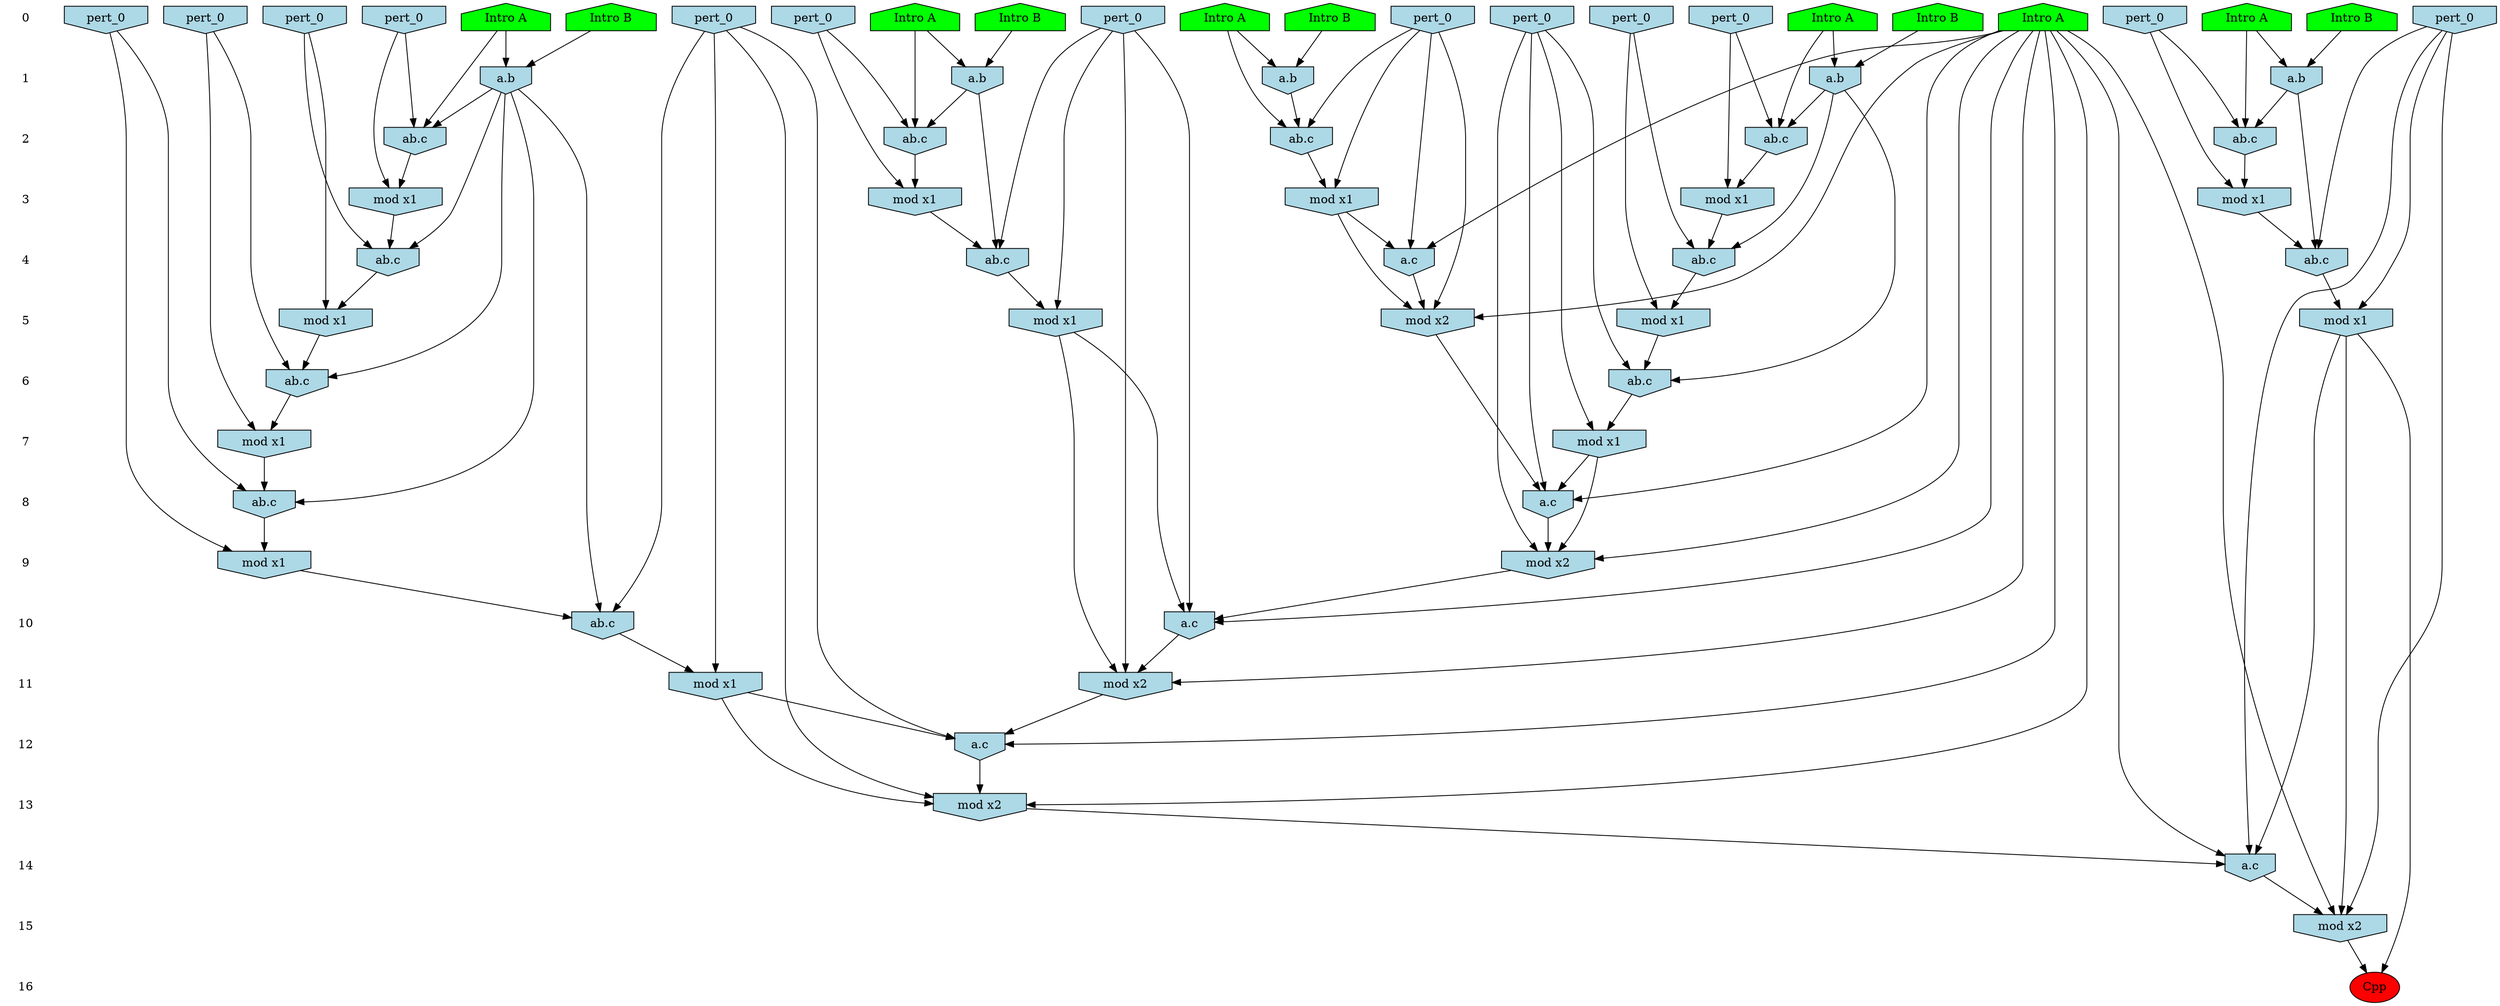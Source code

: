 /* Compression of 1 causal flows obtained in average at 2.002935E+01 t.u */
/* Compressed causal flows were: [6] */
digraph G{
 ranksep=.5 ; 
{ rank = same ; "0" [shape=plaintext] ; node_1 [label ="Intro B", shape=house, style=filled, fillcolor=green] ;
node_2 [label ="Intro B", shape=house, style=filled, fillcolor=green] ;
node_3 [label ="Intro A", shape=house, style=filled, fillcolor=green] ;
node_4 [label ="Intro B", shape=house, style=filled, fillcolor=green] ;
node_5 [label ="Intro A", shape=house, style=filled, fillcolor=green] ;
node_6 [label ="Intro B", shape=house, style=filled, fillcolor=green] ;
node_7 [label ="Intro A", shape=house, style=filled, fillcolor=green] ;
node_8 [label ="Intro A", shape=house, style=filled, fillcolor=green] ;
node_9 [label ="Intro B", shape=house, style=filled, fillcolor=green] ;
node_10 [label ="Intro A", shape=house, style=filled, fillcolor=green] ;
node_11 [label ="Intro A", shape=house, style=filled, fillcolor=green] ;
node_17 [label="pert_0", shape=invhouse, style=filled, fillcolor = lightblue] ;
node_18 [label="pert_0", shape=invhouse, style=filled, fillcolor = lightblue] ;
node_19 [label="pert_0", shape=invhouse, style=filled, fillcolor = lightblue] ;
node_20 [label="pert_0", shape=invhouse, style=filled, fillcolor = lightblue] ;
node_21 [label="pert_0", shape=invhouse, style=filled, fillcolor = lightblue] ;
node_22 [label="pert_0", shape=invhouse, style=filled, fillcolor = lightblue] ;
node_23 [label="pert_0", shape=invhouse, style=filled, fillcolor = lightblue] ;
node_24 [label="pert_0", shape=invhouse, style=filled, fillcolor = lightblue] ;
node_25 [label="pert_0", shape=invhouse, style=filled, fillcolor = lightblue] ;
node_26 [label="pert_0", shape=invhouse, style=filled, fillcolor = lightblue] ;
node_27 [label="pert_0", shape=invhouse, style=filled, fillcolor = lightblue] ;
node_28 [label="pert_0", shape=invhouse, style=filled, fillcolor = lightblue] ;
node_29 [label="pert_0", shape=invhouse, style=filled, fillcolor = lightblue] ;
}
{ rank = same ; "1" [shape=plaintext] ; node_12 [label="a.b", shape=invhouse, style=filled, fillcolor = lightblue] ;
node_13 [label="a.b", shape=invhouse, style=filled, fillcolor = lightblue] ;
node_14 [label="a.b", shape=invhouse, style=filled, fillcolor = lightblue] ;
node_15 [label="a.b", shape=invhouse, style=filled, fillcolor = lightblue] ;
node_16 [label="a.b", shape=invhouse, style=filled, fillcolor = lightblue] ;
}
{ rank = same ; "2" [shape=plaintext] ; node_30 [label="ab.c", shape=invhouse, style=filled, fillcolor = lightblue] ;
node_31 [label="ab.c", shape=invhouse, style=filled, fillcolor = lightblue] ;
node_33 [label="ab.c", shape=invhouse, style=filled, fillcolor = lightblue] ;
node_34 [label="ab.c", shape=invhouse, style=filled, fillcolor = lightblue] ;
node_35 [label="ab.c", shape=invhouse, style=filled, fillcolor = lightblue] ;
}
{ rank = same ; "3" [shape=plaintext] ; node_32 [label="mod x1", shape=invhouse, style=filled, fillcolor = lightblue] ;
node_36 [label="mod x1", shape=invhouse, style=filled, fillcolor = lightblue] ;
node_37 [label="mod x1", shape=invhouse, style=filled, fillcolor = lightblue] ;
node_41 [label="mod x1", shape=invhouse, style=filled, fillcolor = lightblue] ;
node_44 [label="mod x1", shape=invhouse, style=filled, fillcolor = lightblue] ;
}
{ rank = same ; "4" [shape=plaintext] ; node_38 [label="ab.c", shape=invhouse, style=filled, fillcolor = lightblue] ;
node_39 [label="ab.c", shape=invhouse, style=filled, fillcolor = lightblue] ;
node_42 [label="ab.c", shape=invhouse, style=filled, fillcolor = lightblue] ;
node_45 [label="a.c", shape=invhouse, style=filled, fillcolor = lightblue] ;
node_46 [label="ab.c", shape=invhouse, style=filled, fillcolor = lightblue] ;
}
{ rank = same ; "5" [shape=plaintext] ; node_40 [label="mod x1", shape=invhouse, style=filled, fillcolor = lightblue] ;
node_47 [label="mod x1", shape=invhouse, style=filled, fillcolor = lightblue] ;
node_48 [label="mod x1", shape=invhouse, style=filled, fillcolor = lightblue] ;
node_50 [label="mod x1", shape=invhouse, style=filled, fillcolor = lightblue] ;
node_57 [label="mod x2", shape=invhouse, style=filled, fillcolor = lightblue] ;
}
{ rank = same ; "6" [shape=plaintext] ; node_43 [label="ab.c", shape=invhouse, style=filled, fillcolor = lightblue] ;
node_49 [label="ab.c", shape=invhouse, style=filled, fillcolor = lightblue] ;
}
{ rank = same ; "7" [shape=plaintext] ; node_51 [label="mod x1", shape=invhouse, style=filled, fillcolor = lightblue] ;
node_55 [label="mod x1", shape=invhouse, style=filled, fillcolor = lightblue] ;
}
{ rank = same ; "8" [shape=plaintext] ; node_52 [label="ab.c", shape=invhouse, style=filled, fillcolor = lightblue] ;
node_58 [label="a.c", shape=invhouse, style=filled, fillcolor = lightblue] ;
}
{ rank = same ; "9" [shape=plaintext] ; node_53 [label="mod x1", shape=invhouse, style=filled, fillcolor = lightblue] ;
node_59 [label="mod x2", shape=invhouse, style=filled, fillcolor = lightblue] ;
}
{ rank = same ; "10" [shape=plaintext] ; node_54 [label="ab.c", shape=invhouse, style=filled, fillcolor = lightblue] ;
node_60 [label="a.c", shape=invhouse, style=filled, fillcolor = lightblue] ;
}
{ rank = same ; "11" [shape=plaintext] ; node_56 [label="mod x1", shape=invhouse, style=filled, fillcolor = lightblue] ;
node_61 [label="mod x2", shape=invhouse, style=filled, fillcolor = lightblue] ;
}
{ rank = same ; "12" [shape=plaintext] ; node_62 [label="a.c", shape=invhouse, style=filled, fillcolor = lightblue] ;
}
{ rank = same ; "13" [shape=plaintext] ; node_63 [label="mod x2", shape=invhouse, style=filled, fillcolor = lightblue] ;
}
{ rank = same ; "14" [shape=plaintext] ; node_64 [label="a.c", shape=invhouse, style=filled, fillcolor = lightblue] ;
}
{ rank = same ; "15" [shape=plaintext] ; node_65 [label="mod x2", shape=invhouse, style=filled, fillcolor = lightblue] ;
}
{ rank = same ; "16" [shape=plaintext] ; node_66 [label ="Cpp", style=filled, fillcolor=red] ;
}
"0" -> "1" [style="invis"]; 
"1" -> "2" [style="invis"]; 
"2" -> "3" [style="invis"]; 
"3" -> "4" [style="invis"]; 
"4" -> "5" [style="invis"]; 
"5" -> "6" [style="invis"]; 
"6" -> "7" [style="invis"]; 
"7" -> "8" [style="invis"]; 
"8" -> "9" [style="invis"]; 
"9" -> "10" [style="invis"]; 
"10" -> "11" [style="invis"]; 
"11" -> "12" [style="invis"]; 
"12" -> "13" [style="invis"]; 
"13" -> "14" [style="invis"]; 
"14" -> "15" [style="invis"]; 
"15" -> "16" [style="invis"]; 
node_5 -> node_12
node_9 -> node_12
node_6 -> node_13
node_7 -> node_13
node_4 -> node_14
node_11 -> node_14
node_1 -> node_15
node_8 -> node_15
node_2 -> node_16
node_3 -> node_16
node_7 -> node_30
node_13 -> node_30
node_17 -> node_30
node_8 -> node_31
node_15 -> node_31
node_29 -> node_31
node_29 -> node_32
node_31 -> node_32
node_3 -> node_33
node_16 -> node_33
node_28 -> node_33
node_5 -> node_34
node_12 -> node_34
node_20 -> node_34
node_11 -> node_35
node_14 -> node_35
node_21 -> node_35
node_28 -> node_36
node_33 -> node_36
node_17 -> node_37
node_30 -> node_37
node_13 -> node_38
node_25 -> node_38
node_37 -> node_38
node_16 -> node_39
node_18 -> node_39
node_36 -> node_39
node_25 -> node_40
node_38 -> node_40
node_21 -> node_41
node_35 -> node_41
node_14 -> node_42
node_22 -> node_42
node_41 -> node_42
node_13 -> node_43
node_27 -> node_43
node_40 -> node_43
node_20 -> node_44
node_34 -> node_44
node_10 -> node_45
node_29 -> node_45
node_32 -> node_45
node_12 -> node_46
node_26 -> node_46
node_44 -> node_46
node_22 -> node_47
node_42 -> node_47
node_18 -> node_48
node_39 -> node_48
node_16 -> node_49
node_23 -> node_49
node_48 -> node_49
node_26 -> node_50
node_46 -> node_50
node_27 -> node_51
node_43 -> node_51
node_13 -> node_52
node_24 -> node_52
node_51 -> node_52
node_24 -> node_53
node_52 -> node_53
node_13 -> node_54
node_19 -> node_54
node_53 -> node_54
node_23 -> node_55
node_49 -> node_55
node_19 -> node_56
node_54 -> node_56
node_10 -> node_57
node_29 -> node_57
node_32 -> node_57
node_45 -> node_57
node_10 -> node_58
node_23 -> node_58
node_55 -> node_58
node_57 -> node_58
node_10 -> node_59
node_23 -> node_59
node_55 -> node_59
node_58 -> node_59
node_10 -> node_60
node_22 -> node_60
node_47 -> node_60
node_59 -> node_60
node_10 -> node_61
node_22 -> node_61
node_47 -> node_61
node_60 -> node_61
node_10 -> node_62
node_19 -> node_62
node_56 -> node_62
node_61 -> node_62
node_10 -> node_63
node_19 -> node_63
node_56 -> node_63
node_62 -> node_63
node_10 -> node_64
node_26 -> node_64
node_50 -> node_64
node_63 -> node_64
node_10 -> node_65
node_26 -> node_65
node_50 -> node_65
node_64 -> node_65
node_50 -> node_66
node_65 -> node_66
}
/*
 Dot generation time: 0.008001
*/